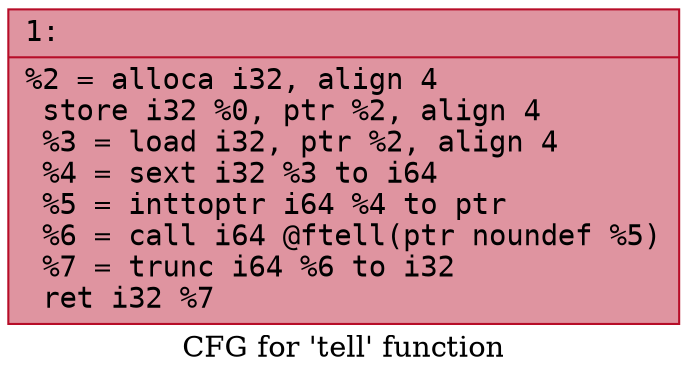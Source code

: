 digraph "CFG for 'tell' function" {
	label="CFG for 'tell' function";

	Node0x6000009d3a70 [shape=record,color="#b70d28ff", style=filled, fillcolor="#b70d2870" fontname="Courier",label="{1:\l|  %2 = alloca i32, align 4\l  store i32 %0, ptr %2, align 4\l  %3 = load i32, ptr %2, align 4\l  %4 = sext i32 %3 to i64\l  %5 = inttoptr i64 %4 to ptr\l  %6 = call i64 @ftell(ptr noundef %5)\l  %7 = trunc i64 %6 to i32\l  ret i32 %7\l}"];
}
